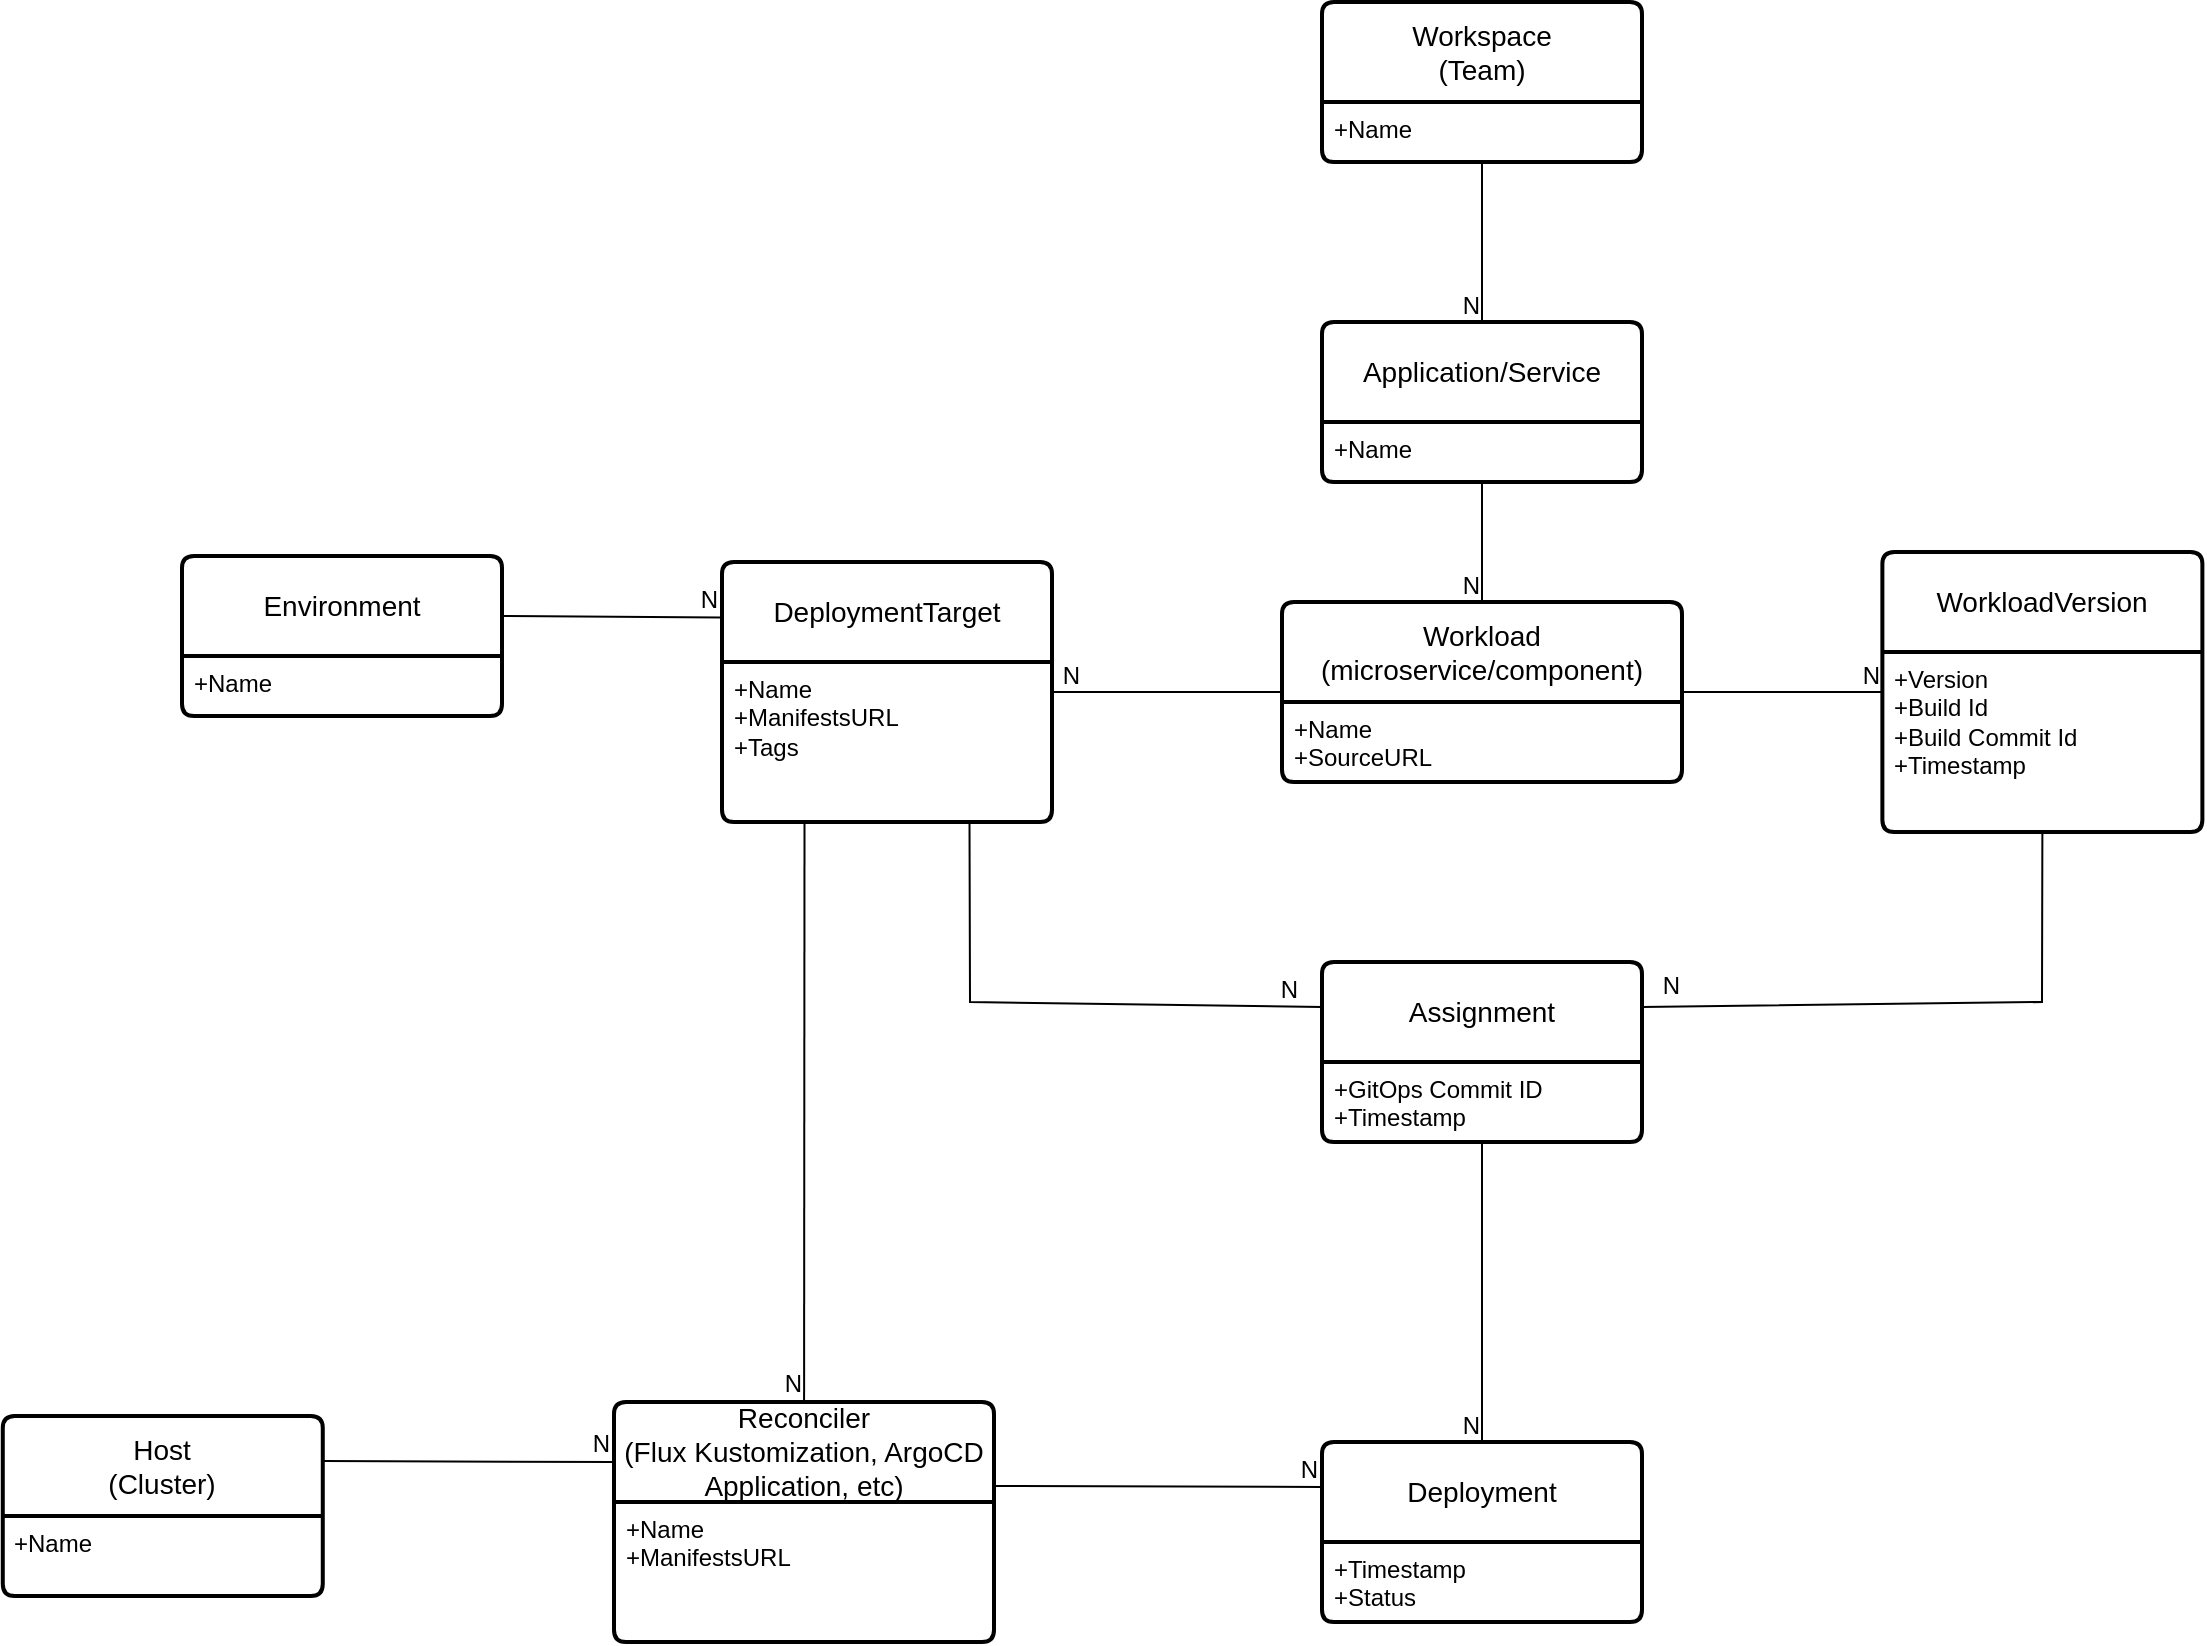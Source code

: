 <mxfile version="21.2.3" type="device">
  <diagram id="R2lEEEUBdFMjLlhIrx00" name="Page-1">
    <mxGraphModel dx="2304" dy="974" grid="1" gridSize="10" guides="1" tooltips="1" connect="1" arrows="1" fold="1" page="1" pageScale="1" pageWidth="850" pageHeight="1100" math="0" shadow="0" extFonts="Permanent Marker^https://fonts.googleapis.com/css?family=Permanent+Marker">
      <root>
        <mxCell id="0" />
        <mxCell id="1" parent="0" />
        <mxCell id="mHuUaChPZsy_ELMwy_D_-1" value="Environment" style="swimlane;childLayout=stackLayout;horizontal=1;startSize=50;horizontalStack=0;rounded=1;fontSize=14;fontStyle=0;strokeWidth=2;resizeParent=0;resizeLast=1;shadow=0;dashed=0;align=center;arcSize=4;whiteSpace=wrap;html=1;" parent="1" vertex="1">
          <mxGeometry y="727" width="160" height="80" as="geometry" />
        </mxCell>
        <mxCell id="mHuUaChPZsy_ELMwy_D_-2" value="+Name&lt;br&gt;" style="align=left;strokeColor=none;fillColor=none;spacingLeft=4;fontSize=12;verticalAlign=top;resizable=0;rotatable=0;part=1;html=1;" parent="mHuUaChPZsy_ELMwy_D_-1" vertex="1">
          <mxGeometry y="50" width="160" height="30" as="geometry" />
        </mxCell>
        <mxCell id="mHuUaChPZsy_ELMwy_D_-4" value="Workspace&lt;br&gt;(Team)" style="swimlane;childLayout=stackLayout;horizontal=1;startSize=50;horizontalStack=0;rounded=1;fontSize=14;fontStyle=0;strokeWidth=2;resizeParent=0;resizeLast=1;shadow=0;dashed=0;align=center;arcSize=4;whiteSpace=wrap;html=1;" parent="1" vertex="1">
          <mxGeometry x="570" y="450" width="160" height="80" as="geometry" />
        </mxCell>
        <mxCell id="mHuUaChPZsy_ELMwy_D_-5" value="+Name&lt;br&gt;" style="align=left;strokeColor=none;fillColor=none;spacingLeft=4;fontSize=12;verticalAlign=top;resizable=0;rotatable=0;part=1;html=1;" parent="mHuUaChPZsy_ELMwy_D_-4" vertex="1">
          <mxGeometry y="50" width="160" height="30" as="geometry" />
        </mxCell>
        <mxCell id="mHuUaChPZsy_ELMwy_D_-7" value="Application/Service" style="swimlane;childLayout=stackLayout;horizontal=1;startSize=50;horizontalStack=0;rounded=1;fontSize=14;fontStyle=0;strokeWidth=2;resizeParent=0;resizeLast=1;shadow=0;dashed=0;align=center;arcSize=4;whiteSpace=wrap;html=1;" parent="1" vertex="1">
          <mxGeometry x="570" y="610" width="160" height="80" as="geometry" />
        </mxCell>
        <mxCell id="mHuUaChPZsy_ELMwy_D_-8" value="+Name&lt;br&gt;" style="align=left;strokeColor=none;fillColor=none;spacingLeft=4;fontSize=12;verticalAlign=top;resizable=0;rotatable=0;part=1;html=1;" parent="mHuUaChPZsy_ELMwy_D_-7" vertex="1">
          <mxGeometry y="50" width="160" height="30" as="geometry" />
        </mxCell>
        <mxCell id="mHuUaChPZsy_ELMwy_D_-11" value="Workload&lt;br&gt;(microservice/component)" style="swimlane;childLayout=stackLayout;horizontal=1;startSize=50;horizontalStack=0;rounded=1;fontSize=14;fontStyle=0;strokeWidth=2;resizeParent=0;resizeLast=1;shadow=0;dashed=0;align=center;arcSize=4;whiteSpace=wrap;html=1;" parent="1" vertex="1">
          <mxGeometry x="550" y="750" width="200" height="90" as="geometry" />
        </mxCell>
        <mxCell id="mHuUaChPZsy_ELMwy_D_-12" value="+Name&lt;br&gt;+SourceURL" style="align=left;strokeColor=none;fillColor=none;spacingLeft=4;fontSize=12;verticalAlign=top;resizable=0;rotatable=0;part=1;html=1;" parent="mHuUaChPZsy_ELMwy_D_-11" vertex="1">
          <mxGeometry y="50" width="200" height="40" as="geometry" />
        </mxCell>
        <mxCell id="mHuUaChPZsy_ELMwy_D_-13" value="" style="endArrow=none;html=1;rounded=0;exitX=0.5;exitY=1;exitDx=0;exitDy=0;entryX=0.5;entryY=0;entryDx=0;entryDy=0;" parent="1" source="mHuUaChPZsy_ELMwy_D_-8" target="mHuUaChPZsy_ELMwy_D_-11" edge="1">
          <mxGeometry relative="1" as="geometry">
            <mxPoint x="220" y="380" as="sourcePoint" />
            <mxPoint x="380" y="380" as="targetPoint" />
          </mxGeometry>
        </mxCell>
        <mxCell id="mHuUaChPZsy_ELMwy_D_-14" value="N" style="resizable=0;html=1;whiteSpace=wrap;align=right;verticalAlign=bottom;" parent="mHuUaChPZsy_ELMwy_D_-13" connectable="0" vertex="1">
          <mxGeometry x="1" relative="1" as="geometry" />
        </mxCell>
        <mxCell id="mHuUaChPZsy_ELMwy_D_-15" value="WorkloadVersion" style="swimlane;childLayout=stackLayout;horizontal=1;startSize=50;horizontalStack=0;rounded=1;fontSize=14;fontStyle=0;strokeWidth=2;resizeParent=0;resizeLast=1;shadow=0;dashed=0;align=center;arcSize=4;whiteSpace=wrap;html=1;" parent="1" vertex="1">
          <mxGeometry x="850.19" y="725" width="160" height="140" as="geometry">
            <mxRectangle x="850.19" y="725" width="150" height="50" as="alternateBounds" />
          </mxGeometry>
        </mxCell>
        <mxCell id="mHuUaChPZsy_ELMwy_D_-16" value="+Version&lt;br&gt;+Build Id&lt;br&gt;+Build Commit Id&lt;br&gt;+Timestamp&amp;nbsp;" style="align=left;strokeColor=none;fillColor=none;spacingLeft=4;fontSize=12;verticalAlign=top;resizable=0;rotatable=0;part=1;html=1;" parent="mHuUaChPZsy_ELMwy_D_-15" vertex="1">
          <mxGeometry y="50" width="160" height="90" as="geometry" />
        </mxCell>
        <mxCell id="mHuUaChPZsy_ELMwy_D_-17" value="" style="endArrow=none;html=1;rounded=0;exitX=1;exitY=0.5;exitDx=0;exitDy=0;" parent="1" source="mHuUaChPZsy_ELMwy_D_-11" target="mHuUaChPZsy_ELMwy_D_-15" edge="1">
          <mxGeometry relative="1" as="geometry">
            <mxPoint x="220" y="710" as="sourcePoint" />
            <mxPoint x="380" y="710" as="targetPoint" />
          </mxGeometry>
        </mxCell>
        <mxCell id="mHuUaChPZsy_ELMwy_D_-18" value="N" style="resizable=0;html=1;whiteSpace=wrap;align=right;verticalAlign=bottom;" parent="mHuUaChPZsy_ELMwy_D_-17" connectable="0" vertex="1">
          <mxGeometry x="1" relative="1" as="geometry" />
        </mxCell>
        <mxCell id="mHuUaChPZsy_ELMwy_D_-20" value="" style="endArrow=none;html=1;rounded=0;exitX=0.5;exitY=1;exitDx=0;exitDy=0;" parent="1" source="mHuUaChPZsy_ELMwy_D_-5" edge="1">
          <mxGeometry relative="1" as="geometry">
            <mxPoint x="660" y="600" as="sourcePoint" />
            <mxPoint x="650" y="610" as="targetPoint" />
          </mxGeometry>
        </mxCell>
        <mxCell id="mHuUaChPZsy_ELMwy_D_-21" value="N" style="resizable=0;html=1;whiteSpace=wrap;align=right;verticalAlign=bottom;" parent="mHuUaChPZsy_ELMwy_D_-20" connectable="0" vertex="1">
          <mxGeometry x="1" relative="1" as="geometry" />
        </mxCell>
        <mxCell id="mHuUaChPZsy_ELMwy_D_-22" value="DeploymentTarget" style="swimlane;childLayout=stackLayout;horizontal=1;startSize=50;horizontalStack=0;rounded=1;fontSize=14;fontStyle=0;strokeWidth=2;resizeParent=0;resizeLast=1;shadow=0;dashed=0;align=center;arcSize=4;whiteSpace=wrap;html=1;" parent="1" vertex="1">
          <mxGeometry x="270" y="730" width="165" height="130" as="geometry" />
        </mxCell>
        <mxCell id="mHuUaChPZsy_ELMwy_D_-23" value="+Name&lt;br&gt;+ManifestsURL&amp;nbsp;&lt;br&gt;+Tags" style="align=left;strokeColor=none;fillColor=none;spacingLeft=4;fontSize=12;verticalAlign=top;resizable=0;rotatable=0;part=1;html=1;" parent="mHuUaChPZsy_ELMwy_D_-22" vertex="1">
          <mxGeometry y="50" width="165" height="80" as="geometry" />
        </mxCell>
        <mxCell id="mHuUaChPZsy_ELMwy_D_-24" value="" style="endArrow=none;html=1;rounded=0;exitX=0;exitY=0.5;exitDx=0;exitDy=0;" parent="1" source="mHuUaChPZsy_ELMwy_D_-11" target="mHuUaChPZsy_ELMwy_D_-22" edge="1">
          <mxGeometry relative="1" as="geometry">
            <mxPoint x="660" y="840" as="sourcePoint" />
            <mxPoint x="660" y="900" as="targetPoint" />
          </mxGeometry>
        </mxCell>
        <mxCell id="mHuUaChPZsy_ELMwy_D_-25" value="N" style="resizable=0;html=1;whiteSpace=wrap;align=right;verticalAlign=bottom;" parent="mHuUaChPZsy_ELMwy_D_-24" connectable="0" vertex="1">
          <mxGeometry x="1" relative="1" as="geometry">
            <mxPoint x="15" as="offset" />
          </mxGeometry>
        </mxCell>
        <mxCell id="mHuUaChPZsy_ELMwy_D_-26" value="Assignment" style="swimlane;childLayout=stackLayout;horizontal=1;startSize=50;horizontalStack=0;rounded=1;fontSize=14;fontStyle=0;strokeWidth=2;resizeParent=0;resizeLast=1;shadow=0;dashed=0;align=center;arcSize=4;whiteSpace=wrap;html=1;" parent="1" vertex="1">
          <mxGeometry x="570" y="930" width="160" height="90" as="geometry">
            <mxRectangle x="570" y="930" width="150" height="50" as="alternateBounds" />
          </mxGeometry>
        </mxCell>
        <mxCell id="mHuUaChPZsy_ELMwy_D_-27" value="+GitOps Commit ID&lt;br&gt;+Timestamp&amp;nbsp;" style="align=left;strokeColor=none;fillColor=none;spacingLeft=4;fontSize=12;verticalAlign=top;resizable=0;rotatable=0;part=1;html=1;" parent="mHuUaChPZsy_ELMwy_D_-26" vertex="1">
          <mxGeometry y="50" width="160" height="40" as="geometry" />
        </mxCell>
        <mxCell id="mHuUaChPZsy_ELMwy_D_-28" value="" style="endArrow=none;html=1;rounded=0;exitX=0.75;exitY=1;exitDx=0;exitDy=0;entryX=0;entryY=0.25;entryDx=0;entryDy=0;" parent="1" source="mHuUaChPZsy_ELMwy_D_-23" target="mHuUaChPZsy_ELMwy_D_-26" edge="1">
          <mxGeometry relative="1" as="geometry">
            <mxPoint x="580" y="805" as="sourcePoint" />
            <mxPoint x="445" y="805" as="targetPoint" />
            <Array as="points">
              <mxPoint x="394" y="950" />
            </Array>
          </mxGeometry>
        </mxCell>
        <mxCell id="mHuUaChPZsy_ELMwy_D_-29" value="N" style="resizable=0;html=1;whiteSpace=wrap;align=right;verticalAlign=bottom;" parent="mHuUaChPZsy_ELMwy_D_-28" connectable="0" vertex="1">
          <mxGeometry x="1" relative="1" as="geometry">
            <mxPoint x="-10" as="offset" />
          </mxGeometry>
        </mxCell>
        <mxCell id="mHuUaChPZsy_ELMwy_D_-30" value="" style="endArrow=none;html=1;rounded=0;exitX=0.5;exitY=1;exitDx=0;exitDy=0;entryX=1;entryY=0.25;entryDx=0;entryDy=0;" parent="1" source="mHuUaChPZsy_ELMwy_D_-15" target="mHuUaChPZsy_ELMwy_D_-26" edge="1">
          <mxGeometry relative="1" as="geometry">
            <mxPoint x="740" y="805" as="sourcePoint" />
            <mxPoint x="790" y="980" as="targetPoint" />
            <Array as="points">
              <mxPoint x="930" y="950" />
            </Array>
          </mxGeometry>
        </mxCell>
        <mxCell id="mHuUaChPZsy_ELMwy_D_-31" value="N" style="resizable=0;html=1;whiteSpace=wrap;align=right;verticalAlign=bottom;" parent="mHuUaChPZsy_ELMwy_D_-30" connectable="0" vertex="1">
          <mxGeometry x="1" relative="1" as="geometry">
            <mxPoint x="20" y="-2" as="offset" />
          </mxGeometry>
        </mxCell>
        <mxCell id="mHuUaChPZsy_ELMwy_D_-32" value="Deployment" style="swimlane;childLayout=stackLayout;horizontal=1;startSize=50;horizontalStack=0;rounded=1;fontSize=14;fontStyle=0;strokeWidth=2;resizeParent=0;resizeLast=1;shadow=0;dashed=0;align=center;arcSize=4;whiteSpace=wrap;html=1;" parent="1" vertex="1">
          <mxGeometry x="570" y="1170" width="160" height="90" as="geometry">
            <mxRectangle x="570" y="930" width="150" height="50" as="alternateBounds" />
          </mxGeometry>
        </mxCell>
        <mxCell id="mHuUaChPZsy_ELMwy_D_-33" value="+Timestamp&amp;nbsp;&lt;br&gt;+Status&amp;nbsp;" style="align=left;strokeColor=none;fillColor=none;spacingLeft=4;fontSize=12;verticalAlign=top;resizable=0;rotatable=0;part=1;html=1;" parent="mHuUaChPZsy_ELMwy_D_-32" vertex="1">
          <mxGeometry y="50" width="160" height="40" as="geometry" />
        </mxCell>
        <mxCell id="mHuUaChPZsy_ELMwy_D_-34" value="Host&lt;br&gt;(Cluster)" style="swimlane;childLayout=stackLayout;horizontal=1;startSize=50;horizontalStack=0;rounded=1;fontSize=14;fontStyle=0;strokeWidth=2;resizeParent=0;resizeLast=1;shadow=0;dashed=0;align=center;arcSize=4;whiteSpace=wrap;html=1;" parent="1" vertex="1">
          <mxGeometry x="-89.61" y="1157" width="160" height="90" as="geometry" />
        </mxCell>
        <mxCell id="mHuUaChPZsy_ELMwy_D_-35" value="+Name" style="align=left;strokeColor=none;fillColor=none;spacingLeft=4;fontSize=12;verticalAlign=top;resizable=0;rotatable=0;part=1;html=1;" parent="mHuUaChPZsy_ELMwy_D_-34" vertex="1">
          <mxGeometry y="50" width="160" height="40" as="geometry" />
        </mxCell>
        <mxCell id="mHuUaChPZsy_ELMwy_D_-36" value="" style="endArrow=none;html=1;rounded=0;entryX=0;entryY=0.25;entryDx=0;entryDy=0;" parent="1" target="mHuUaChPZsy_ELMwy_D_-32" edge="1">
          <mxGeometry relative="1" as="geometry">
            <mxPoint x="400" y="1192" as="sourcePoint" />
            <mxPoint x="610" y="1010" as="targetPoint" />
          </mxGeometry>
        </mxCell>
        <mxCell id="mHuUaChPZsy_ELMwy_D_-37" value="N" style="resizable=0;html=1;whiteSpace=wrap;align=right;verticalAlign=bottom;" parent="mHuUaChPZsy_ELMwy_D_-36" connectable="0" vertex="1">
          <mxGeometry x="1" relative="1" as="geometry" />
        </mxCell>
        <mxCell id="mHuUaChPZsy_ELMwy_D_-38" value="" style="endArrow=none;html=1;rounded=0;exitX=0.5;exitY=1;exitDx=0;exitDy=0;" parent="1" source="mHuUaChPZsy_ELMwy_D_-27" target="mHuUaChPZsy_ELMwy_D_-32" edge="1">
          <mxGeometry relative="1" as="geometry">
            <mxPoint x="440" y="970" as="sourcePoint" />
            <mxPoint x="600" y="970" as="targetPoint" />
          </mxGeometry>
        </mxCell>
        <mxCell id="mHuUaChPZsy_ELMwy_D_-39" value="N" style="resizable=0;html=1;whiteSpace=wrap;align=right;verticalAlign=bottom;" parent="mHuUaChPZsy_ELMwy_D_-38" connectable="0" vertex="1">
          <mxGeometry x="1" relative="1" as="geometry" />
        </mxCell>
        <mxCell id="mHuUaChPZsy_ELMwy_D_-48" value="" style="endArrow=none;html=1;rounded=0;exitX=1;exitY=0.375;exitDx=0;exitDy=0;exitPerimeter=0;entryX=-0.003;entryY=0.213;entryDx=0;entryDy=0;entryPerimeter=0;" parent="1" source="mHuUaChPZsy_ELMwy_D_-1" target="mHuUaChPZsy_ELMwy_D_-22" edge="1">
          <mxGeometry relative="1" as="geometry">
            <mxPoint x="390" y="950" as="sourcePoint" />
            <mxPoint x="550" y="950" as="targetPoint" />
          </mxGeometry>
        </mxCell>
        <mxCell id="mHuUaChPZsy_ELMwy_D_-49" value="N" style="resizable=0;html=1;whiteSpace=wrap;align=right;verticalAlign=bottom;" parent="mHuUaChPZsy_ELMwy_D_-48" connectable="0" vertex="1">
          <mxGeometry x="1" relative="1" as="geometry" />
        </mxCell>
        <mxCell id="2QzJ4g1VmdHlLAmHw316-1" value="Reconciler&lt;br&gt;(Flux Kustomization, ArgoCD Application, etc)" style="swimlane;childLayout=stackLayout;horizontal=1;startSize=50;horizontalStack=0;rounded=1;fontSize=14;fontStyle=0;strokeWidth=2;resizeParent=0;resizeLast=1;shadow=0;dashed=0;align=center;arcSize=4;whiteSpace=wrap;html=1;" vertex="1" parent="1">
          <mxGeometry x="216" y="1150" width="190" height="120" as="geometry" />
        </mxCell>
        <mxCell id="2QzJ4g1VmdHlLAmHw316-2" value="+Name&lt;br&gt;+ManifestsURL" style="align=left;strokeColor=none;fillColor=none;spacingLeft=4;fontSize=12;verticalAlign=top;resizable=0;rotatable=0;part=1;html=1;" vertex="1" parent="2QzJ4g1VmdHlLAmHw316-1">
          <mxGeometry y="50" width="190" height="70" as="geometry" />
        </mxCell>
        <mxCell id="2QzJ4g1VmdHlLAmHw316-3" value="" style="endArrow=none;html=1;rounded=0;exitX=0.25;exitY=1;exitDx=0;exitDy=0;" edge="1" parent="1" source="mHuUaChPZsy_ELMwy_D_-23" target="2QzJ4g1VmdHlLAmHw316-1">
          <mxGeometry relative="1" as="geometry">
            <mxPoint x="410" y="1202" as="sourcePoint" />
            <mxPoint x="580" y="1203" as="targetPoint" />
          </mxGeometry>
        </mxCell>
        <mxCell id="2QzJ4g1VmdHlLAmHw316-4" value="N" style="resizable=0;html=1;whiteSpace=wrap;align=right;verticalAlign=bottom;" connectable="0" vertex="1" parent="2QzJ4g1VmdHlLAmHw316-3">
          <mxGeometry x="1" relative="1" as="geometry" />
        </mxCell>
        <mxCell id="2QzJ4g1VmdHlLAmHw316-7" value="" style="endArrow=none;html=1;rounded=0;entryX=0;entryY=0.25;entryDx=0;entryDy=0;exitX=1;exitY=0.25;exitDx=0;exitDy=0;" edge="1" parent="1" source="mHuUaChPZsy_ELMwy_D_-34" target="2QzJ4g1VmdHlLAmHw316-1">
          <mxGeometry relative="1" as="geometry">
            <mxPoint x="410" y="1202" as="sourcePoint" />
            <mxPoint x="580" y="1203" as="targetPoint" />
          </mxGeometry>
        </mxCell>
        <mxCell id="2QzJ4g1VmdHlLAmHw316-8" value="N" style="resizable=0;html=1;whiteSpace=wrap;align=right;verticalAlign=bottom;" connectable="0" vertex="1" parent="2QzJ4g1VmdHlLAmHw316-7">
          <mxGeometry x="1" relative="1" as="geometry" />
        </mxCell>
      </root>
    </mxGraphModel>
  </diagram>
</mxfile>
